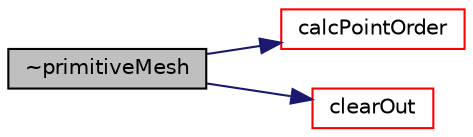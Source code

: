 digraph "~primitiveMesh"
{
  bgcolor="transparent";
  edge [fontname="Helvetica",fontsize="10",labelfontname="Helvetica",labelfontsize="10"];
  node [fontname="Helvetica",fontsize="10",shape=record];
  rankdir="LR";
  Node4 [label="~primitiveMesh",height=0.2,width=0.4,color="black", fillcolor="grey75", style="filled", fontcolor="black"];
  Node4 -> Node5 [color="midnightblue",fontsize="10",style="solid",fontname="Helvetica"];
  Node5 [label="calcPointOrder",height=0.2,width=0.4,color="red",URL="$a28685.html#a156c0fd56f1beafef1b3e451cbc7cfa1",tooltip="Helper function to calculate point ordering. Returns true. "];
  Node4 -> Node12 [color="midnightblue",fontsize="10",style="solid",fontname="Helvetica"];
  Node12 [label="clearOut",height=0.2,width=0.4,color="red",URL="$a28685.html#af320697688df08f1438d37a86bcaf25d",tooltip="Clear all geometry and addressing unnecessary for CFD. "];
}
